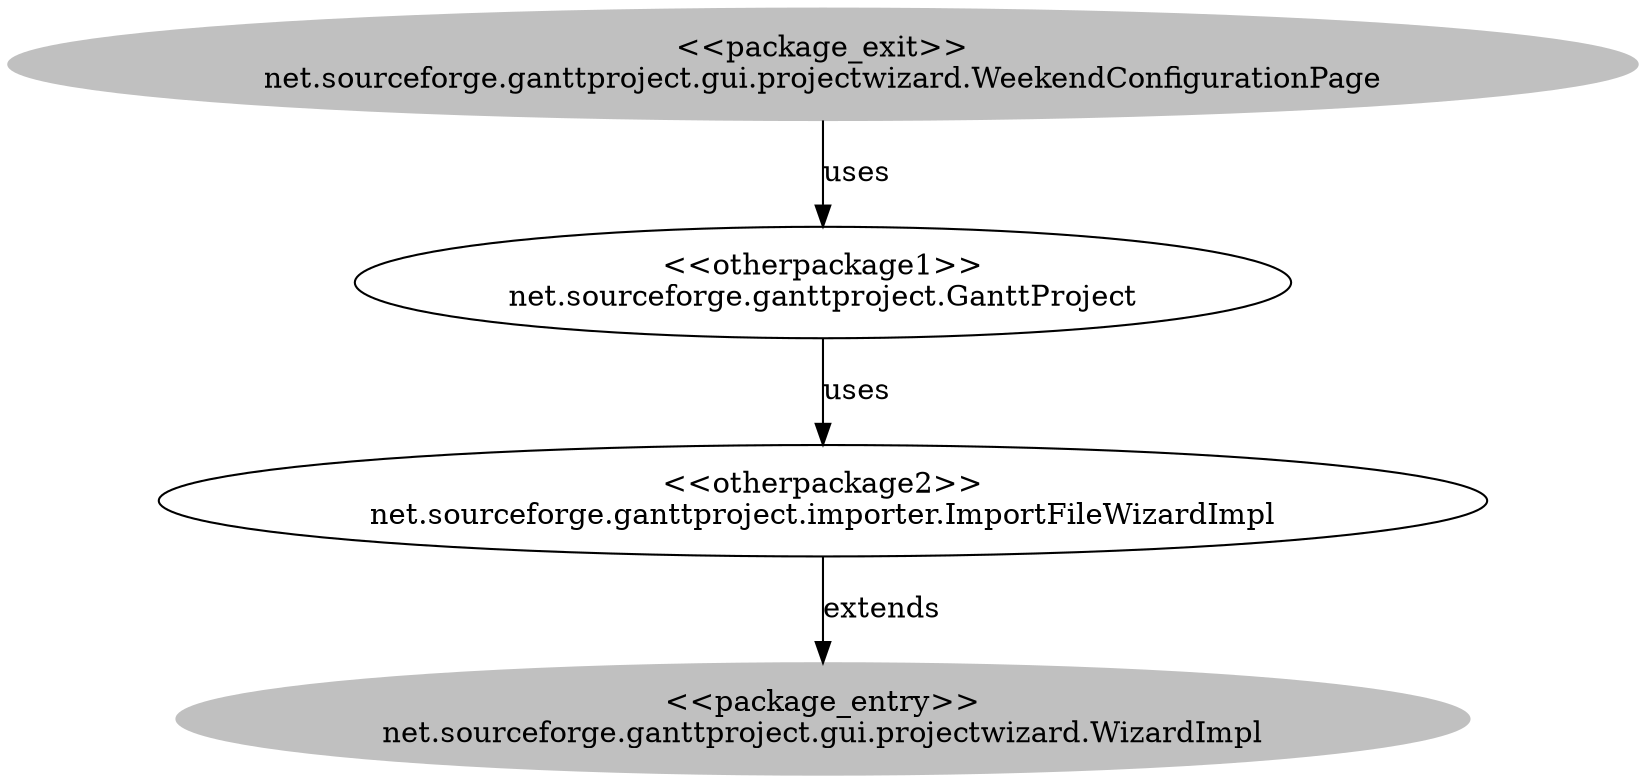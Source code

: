 digraph cd {
	net_sourceforge_ganttproject_gui_projectwizard_WeekendConfigurationPage [label="<<package_exit>>
net.sourceforge.ganttproject.gui.projectwizard.WeekendConfigurationPage",style=filled,color="grey"];
	net_sourceforge_ganttproject_gui_projectwizard_WizardImpl [label="<<package_entry>>
net.sourceforge.ganttproject.gui.projectwizard.WizardImpl",style=filled,color="grey"];
	net_sourceforge_ganttproject_GanttProject [label="<<otherpackage1>>
net.sourceforge.ganttproject.GanttProject"];
	net_sourceforge_ganttproject_importer_ImportFileWizardImpl [label="<<otherpackage2>>
net.sourceforge.ganttproject.importer.ImportFileWizardImpl"];
	net_sourceforge_ganttproject_gui_projectwizard_WeekendConfigurationPage -> net_sourceforge_ganttproject_GanttProject [label=uses];
	net_sourceforge_ganttproject_importer_ImportFileWizardImpl -> net_sourceforge_ganttproject_gui_projectwizard_WizardImpl [label=extends];
	net_sourceforge_ganttproject_GanttProject -> net_sourceforge_ganttproject_importer_ImportFileWizardImpl [label=uses];
}
